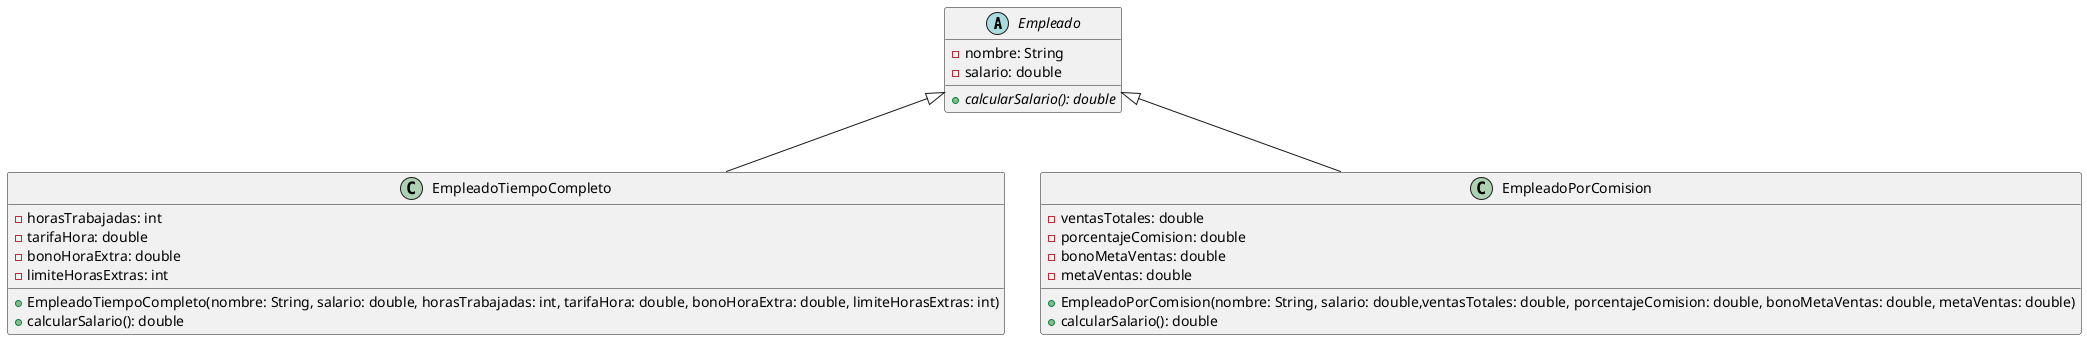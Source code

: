 @startuml
abstract Empleado{
    - nombre: String
    - salario: double
    {abstract} +calcularSalario(): double
}

class EmpleadoTiempoCompleto extends Empleado{
    -horasTrabajadas: int
    -tarifaHora: double
    -bonoHoraExtra: double
    -limiteHorasExtras: int

    +EmpleadoTiempoCompleto(nombre: String, salario: double, horasTrabajadas: int, tarifaHora: double, bonoHoraExtra: double, limiteHorasExtras: int)
    +calcularSalario(): double
    
}   
class EmpleadoPorComision extends Empleado{
    -ventasTotales: double
    -porcentajeComision: double
    -bonoMetaVentas: double
    -metaVentas: double

    +EmpleadoPorComision(nombre: String, salario: double,ventasTotales: double, porcentajeComision: double, bonoMetaVentas: double, metaVentas: double)
    +calcularSalario(): double
}
@enduml